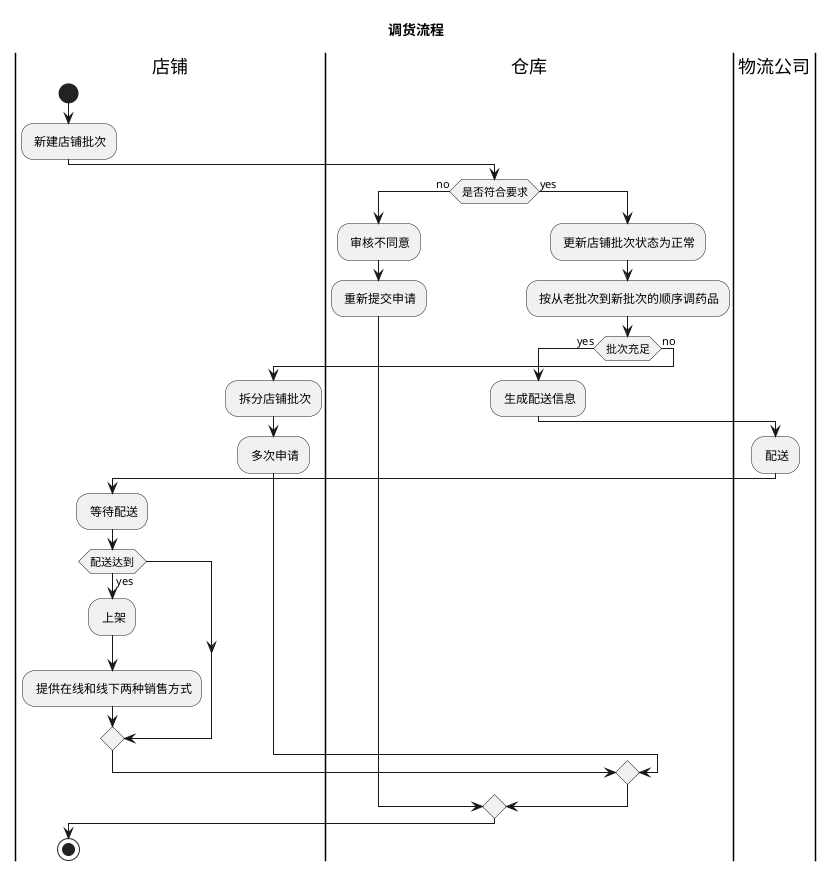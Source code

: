 @startuml
title 调货流程

|店铺|
start
: 新建店铺批次;
|仓库|
if (是否符合要求) then (no)
  : 审核不同意;
  : 重新提交申请;
else (yes)
  : 更新店铺批次状态为正常;
  : 按从老批次到新批次的顺序调药品;
  if (批次充足) then (yes)
    : 生成配送信息;
    |物流公司|
    : 配送;
    |店铺|
    : 等待配送;
    if (配送达到) then (yes)
      : 上架;
      : 提供在线和线下两种销售方式;
    endif
  else (no)
    : 拆分店铺批次;
    : 多次申请;
  endif
endif
stop
@enduml

